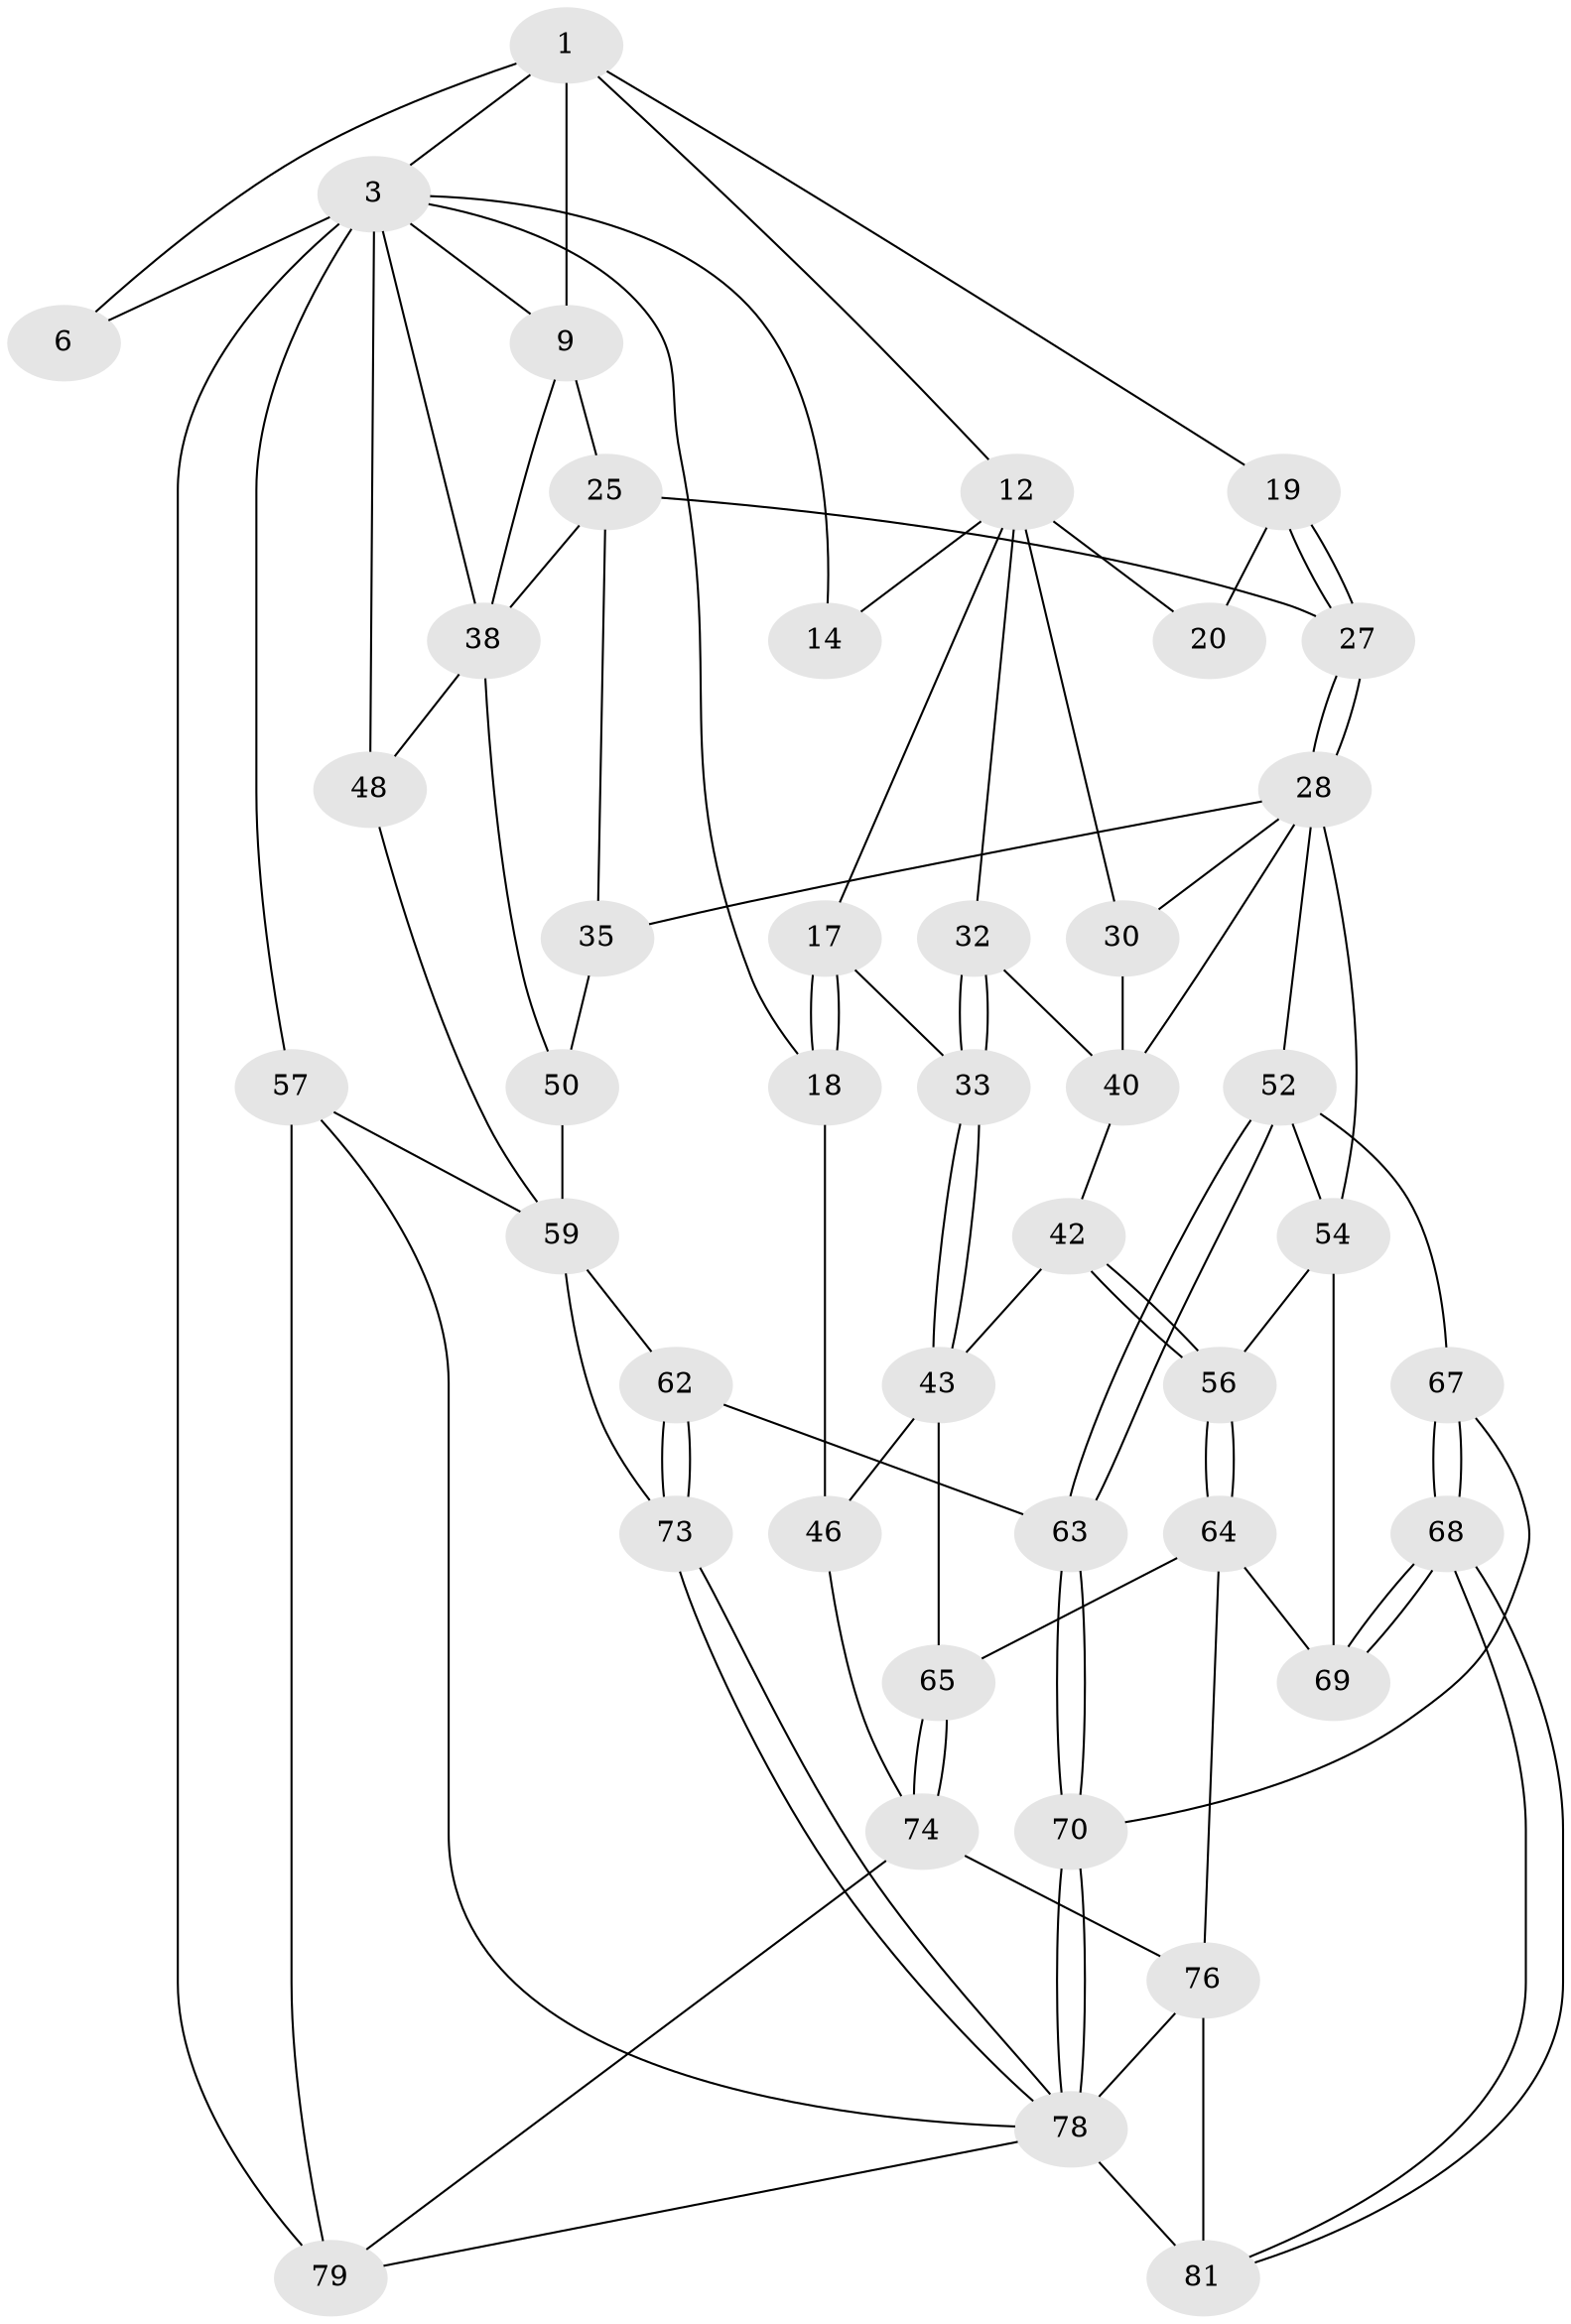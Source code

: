 // original degree distribution, {3: 0.03488372093023256, 5: 0.5697674418604651, 6: 0.19767441860465115, 4: 0.19767441860465115}
// Generated by graph-tools (version 1.1) at 2025/27/03/15/25 16:27:57]
// undirected, 43 vertices, 95 edges
graph export_dot {
graph [start="1"]
  node [color=gray90,style=filled];
  1 [pos="+0.8152223503227493+0",super="+2+7"];
  3 [pos="+1+0",super="+4+22"];
  6 [pos="+0.4463613022515386+0"];
  9 [pos="+0.7769894249976984+0.16751170898552323",super="+10+23"];
  12 [pos="+0.19542481863080172+0.06599700430957224",super="+13+15"];
  14 [pos="+0.12395750542611143+0.017665980552932357"];
  17 [pos="+0.06631596758846629+0.26301914849941743"];
  18 [pos="+0+0.257742151717615"];
  19 [pos="+0.4532076686502801+0.15641050521037414"];
  20 [pos="+0.4226731785203414+0.1338669376283198"];
  25 [pos="+0.7516416277825283+0.3054844603442848",super="+34+26"];
  27 [pos="+0.5281100076293671+0.24888720817923582"];
  28 [pos="+0.5590256218275671+0.424029064509762",super="+36+29"];
  30 [pos="+0.4289446977890152+0.4004399438836245"];
  32 [pos="+0.24145185084702736+0.35127355727127063"];
  33 [pos="+0.16609151970505925+0.376760642104294"];
  35 [pos="+0.6655876588706977+0.4705292356110018"];
  38 [pos="+0.941023467189656+0.4110807972491529",super="+39"];
  40 [pos="+0.30913852204017095+0.4204089930721513",super="+41"];
  42 [pos="+0.28883250647701897+0.5714738500038891"];
  43 [pos="+0.13959025652868354+0.46753184271629666",super="+45"];
  46 [pos="+0+0.6047052240212372"];
  48 [pos="+0.9303066682080392+0.6047843726591855"];
  50 [pos="+0.7105242186366205+0.4997749977842101",super="+51"];
  52 [pos="+0.6250356303265564+0.487194428037548",super="+53"];
  54 [pos="+0.39433345915976176+0.6173025705005813",super="+55"];
  56 [pos="+0.3073323236368503+0.6232946913231657"];
  57 [pos="+1+1",super="+58"];
  59 [pos="+0.9138146920762682+0.618600935205773",super="+60"];
  62 [pos="+0.8220959927616744+0.7178679469434542"];
  63 [pos="+0.7349299669810013+0.7608082327843456"];
  64 [pos="+0.2381337395540221+0.7205494950015916",super="+72"];
  65 [pos="+0.12205833491479526+0.6890186454424149"];
  67 [pos="+0.5445101436810279+0.7972284524728742"];
  68 [pos="+0.4949131623368686+0.832837109743018"];
  69 [pos="+0.45755379072546565+0.8138405186064586"];
  70 [pos="+0.7272743459922341+0.7735328710227541",super="+71"];
  73 [pos="+1+1"];
  74 [pos="+0.07380004182073412+0.8633261791401111",super="+75"];
  76 [pos="+0.22829300135969946+0.8796035726332956",super="+77"];
  78 [pos="+0.7878515562855666+0.8974529166792192",super="+80"];
  79 [pos="+0+1"];
  81 [pos="+0.486970637524544+0.8709018489605028",super="+82"];
  1 -- 3;
  1 -- 9 [weight=2];
  1 -- 19;
  1 -- 6;
  1 -- 12;
  3 -- 57 [weight=2];
  3 -- 18;
  3 -- 6;
  3 -- 14;
  3 -- 79;
  3 -- 48;
  3 -- 38;
  3 -- 9;
  9 -- 38;
  9 -- 25 [weight=2];
  12 -- 20 [weight=2];
  12 -- 32;
  12 -- 17;
  12 -- 30;
  12 -- 14;
  17 -- 18;
  17 -- 18;
  17 -- 33;
  18 -- 46;
  19 -- 20;
  19 -- 27;
  19 -- 27;
  25 -- 35;
  25 -- 38;
  25 -- 27;
  27 -- 28;
  27 -- 28;
  28 -- 35;
  28 -- 52;
  28 -- 40;
  28 -- 54;
  28 -- 30;
  30 -- 40;
  32 -- 33;
  32 -- 33;
  32 -- 40;
  33 -- 43;
  33 -- 43;
  35 -- 50;
  38 -- 48;
  38 -- 50;
  40 -- 42;
  42 -- 43;
  42 -- 56;
  42 -- 56;
  43 -- 65;
  43 -- 46;
  46 -- 74;
  48 -- 59;
  50 -- 59 [weight=2];
  52 -- 63;
  52 -- 63;
  52 -- 67;
  52 -- 54;
  54 -- 56;
  54 -- 69;
  56 -- 64;
  56 -- 64;
  57 -- 79;
  57 -- 59;
  57 -- 78;
  59 -- 73;
  59 -- 62;
  62 -- 63;
  62 -- 73;
  62 -- 73;
  63 -- 70;
  63 -- 70;
  64 -- 65;
  64 -- 76;
  64 -- 69;
  65 -- 74;
  65 -- 74;
  67 -- 68;
  67 -- 68;
  67 -- 70;
  68 -- 69;
  68 -- 69;
  68 -- 81;
  68 -- 81;
  70 -- 78 [weight=2];
  70 -- 78;
  73 -- 78;
  73 -- 78;
  74 -- 79;
  74 -- 76;
  76 -- 81;
  76 -- 78;
  78 -- 81 [weight=2];
  78 -- 79;
}
